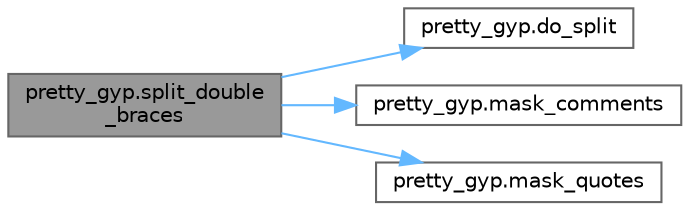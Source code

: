 digraph "pretty_gyp.split_double_braces"
{
 // LATEX_PDF_SIZE
  bgcolor="transparent";
  edge [fontname=Helvetica,fontsize=10,labelfontname=Helvetica,labelfontsize=10];
  node [fontname=Helvetica,fontsize=10,shape=box,height=0.2,width=0.4];
  rankdir="LR";
  Node1 [id="Node000001",label="pretty_gyp.split_double\l_braces",height=0.2,width=0.4,color="gray40", fillcolor="grey60", style="filled", fontcolor="black",tooltip=" "];
  Node1 -> Node2 [id="edge1_Node000001_Node000002",color="steelblue1",style="solid",tooltip=" "];
  Node2 [id="Node000002",label="pretty_gyp.do_split",height=0.2,width=0.4,color="grey40", fillcolor="white", style="filled",URL="$namespacepretty__gyp.html#ab79a8ff74faf01ab659e1ef2bc614c42",tooltip=" "];
  Node1 -> Node3 [id="edge2_Node000001_Node000003",color="steelblue1",style="solid",tooltip=" "];
  Node3 [id="Node000003",label="pretty_gyp.mask_comments",height=0.2,width=0.4,color="grey40", fillcolor="white", style="filled",URL="$namespacepretty__gyp.html#aaa77284f217ebf7511e14cea42ae8a63",tooltip=" "];
  Node1 -> Node4 [id="edge3_Node000001_Node000004",color="steelblue1",style="solid",tooltip=" "];
  Node4 [id="Node000004",label="pretty_gyp.mask_quotes",height=0.2,width=0.4,color="grey40", fillcolor="white", style="filled",URL="$namespacepretty__gyp.html#a0889517056297841f5da3aca987821f1",tooltip=" "];
}
